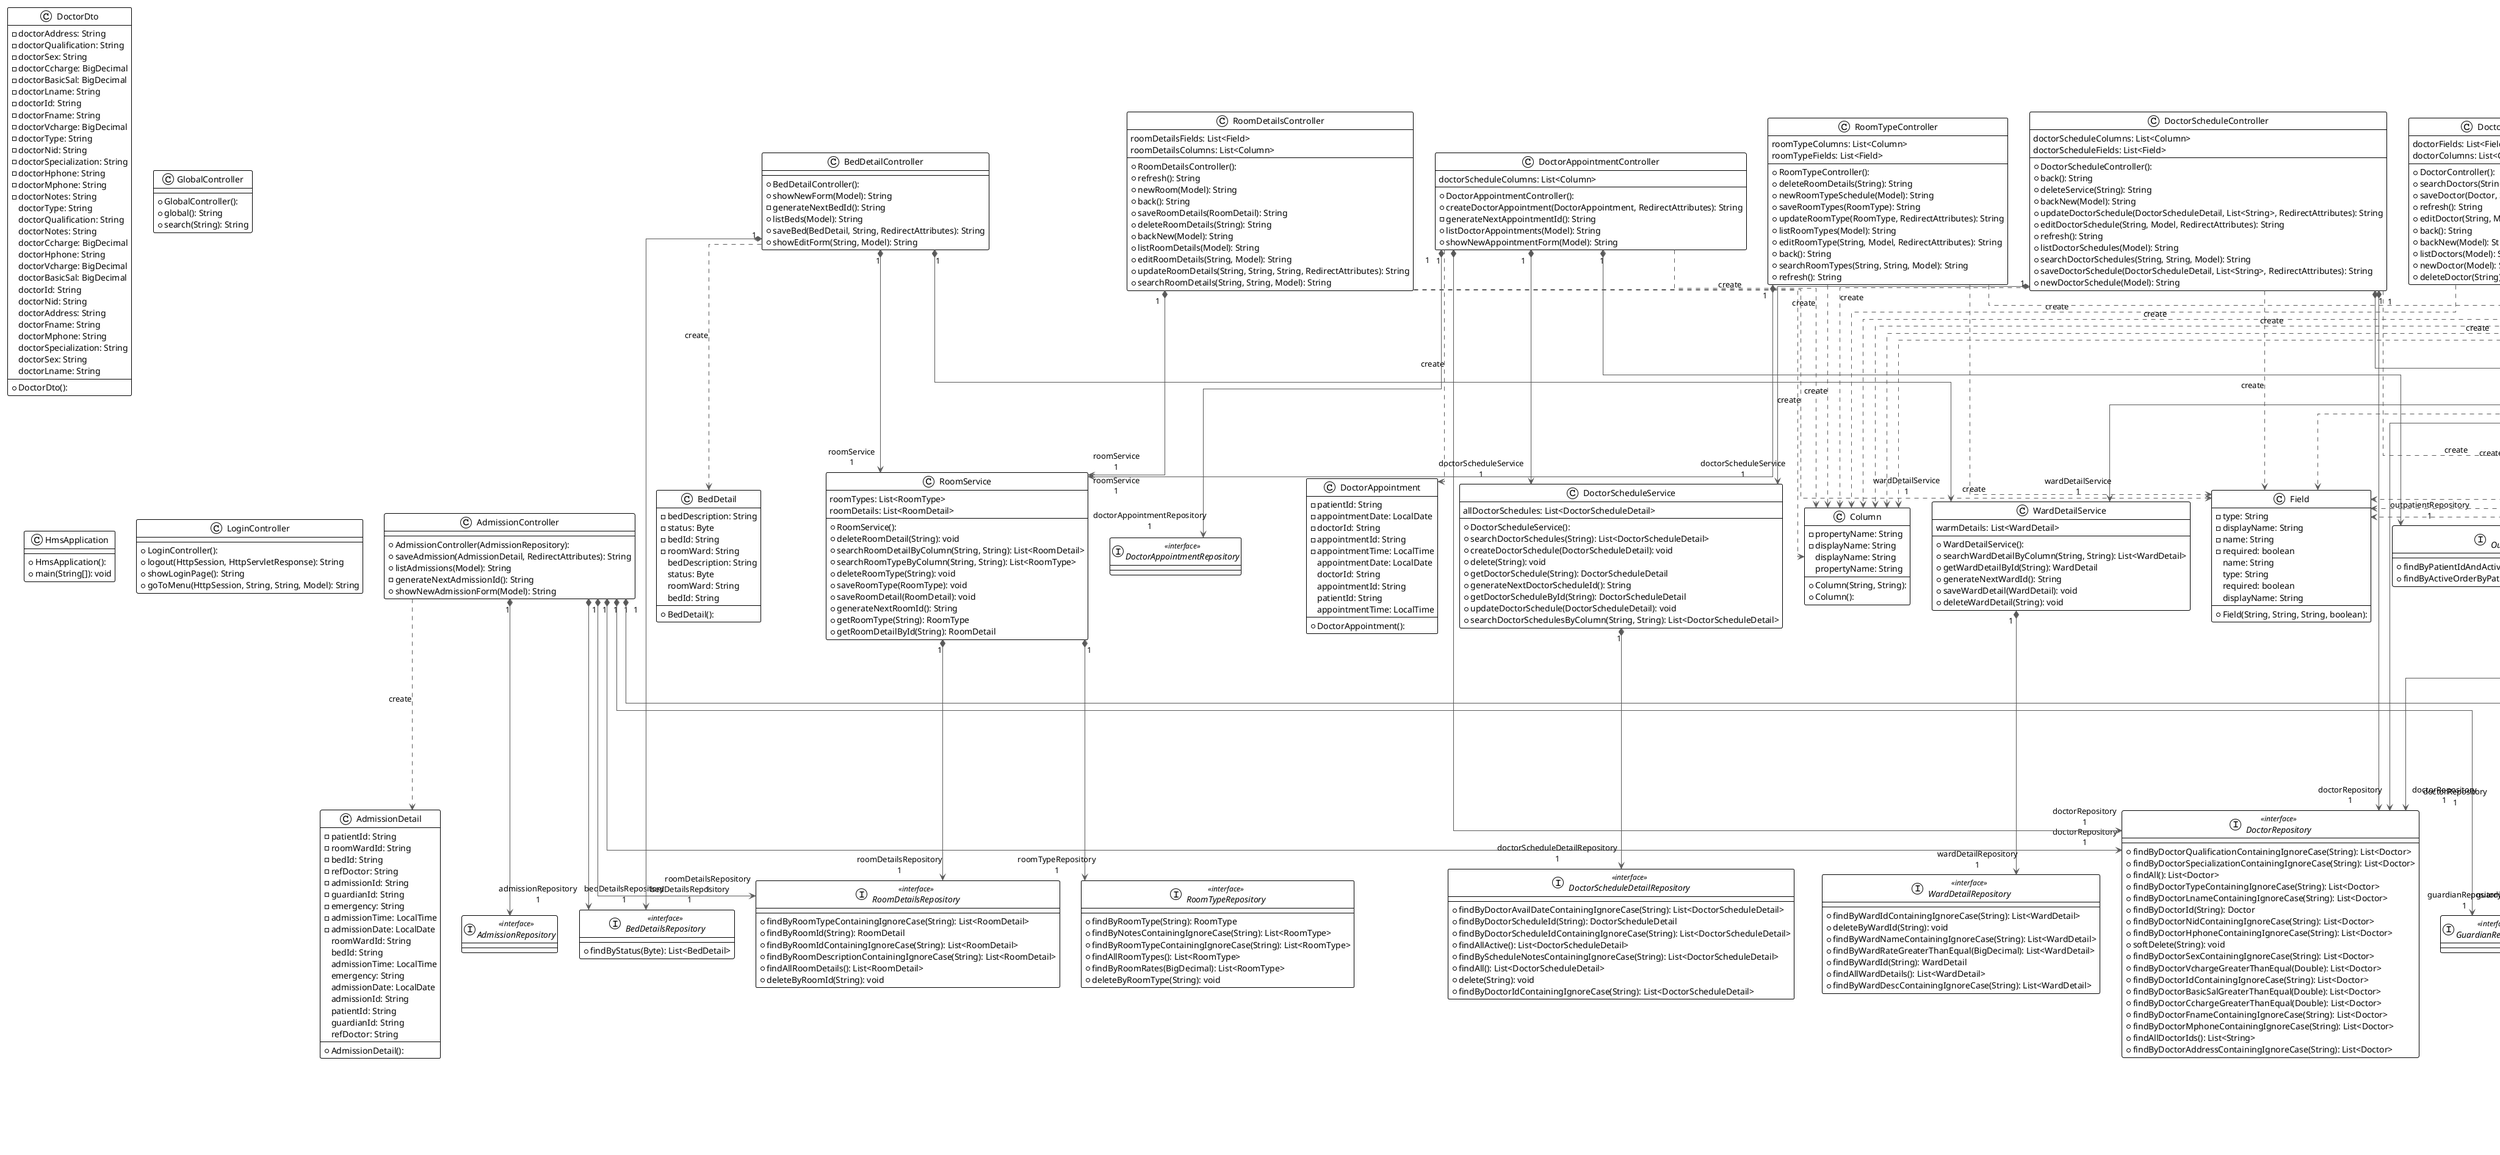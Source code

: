 @startuml

!theme plain
top to bottom direction
skinparam linetype ortho

class AdmissionController {
  + AdmissionController(AdmissionRepository): 
  + saveAdmission(AdmissionDetail, RedirectAttributes): String
  + listAdmissions(Model): String
  - generateNextAdmissionId(): String
  + showNewAdmissionForm(Model): String
}
class AdmissionDetail {
  + AdmissionDetail(): 
  - patientId: String
  - roomWardId: String
  - bedId: String
  - refDoctor: String
  - admissionId: String
  - guardianId: String
  - emergency: String
  - admissionTime: LocalTime
  - admissionDate: LocalDate
   roomWardId: String
   bedId: String
   admissionTime: LocalTime
   emergency: String
   admissionDate: LocalDate
   admissionId: String
   patientId: String
   guardianId: String
   refDoctor: String
}
interface AdmissionRepository << interface >>
class BedDetail {
  + BedDetail(): 
  - bedDescription: String
  - status: Byte
  - bedId: String
  - roomWard: String
   bedDescription: String
   status: Byte
   roomWard: String
   bedId: String
}
class BedDetailController {
  + BedDetailController(): 
  + showNewForm(Model): String
  - generateNextBedId(): String
  + listBeds(Model): String
  + saveBed(BedDetail, String, RedirectAttributes): String
  + showEditForm(String, Model): String
}
interface BedDetailsRepository << interface >> {
  + findByStatus(Byte): List<BedDetail>
}
class Column {
  + Column(String, String): 
  + Column(): 
  - propertyName: String
  - displayName: String
   displayName: String
   propertyName: String
}
class Doctor {
  + Doctor(): 
  - schedules: List<DoctorScheduleDetail>
  - doctorFname: String
  - doctorCcharge: BigDecimal
  - doctorNid: String
  - doctorSex: String
  - doctorHphone: String
  - doctorId: String
  - doctorType: String
  - doctorLname: String
  - status: Integer
  - doctorQualification: String
  - doctorNotes: String
  - doctorBasicSal: BigDecimal
  - doctorAddress: String
  - doctorMphone: String
  - doctorSpecialization: String
  - doctorVcharge: BigDecimal
   doctorType: String
   doctorQualification: String
   doctorNotes: String
   doctorCcharge: BigDecimal
   doctorHphone: String
   doctorVcharge: BigDecimal
   doctorBasicSal: BigDecimal
   schedules: List<DoctorScheduleDetail>
   doctorId: String
   doctorNid: String
   doctorAddress: String
   doctorFname: String
   status: Integer
   doctorMphone: String
   doctorSpecialization: String
   doctorSex: String
   doctorLname: String
}
class DoctorAppointment {
  + DoctorAppointment(): 
  - patientId: String
  - appointmentDate: LocalDate
  - doctorId: String
  - appointmentId: String
  - appointmentTime: LocalTime
   appointmentDate: LocalDate
   doctorId: String
   appointmentId: String
   patientId: String
   appointmentTime: LocalTime
}
class DoctorAppointmentController {
  + DoctorAppointmentController(): 
  + createDoctorAppointment(DoctorAppointment, RedirectAttributes): String
  - generateNextAppointmentId(): String
  + listDoctorAppointments(Model): String
  + showNewAppointmentForm(Model): String
   doctorScheduleColumns: List<Column>
}
interface DoctorAppointmentRepository << interface >>
class DoctorController {
  + DoctorController(): 
  + searchDoctors(String, String, Model): String
  + saveDoctor(Doctor, String): String
  + refresh(): String
  + editDoctor(String, Model): String
  + back(): String
  + backNew(Model): String
  + listDoctors(Model): String
  + newDoctor(Model): String
  + deleteDoctor(String): String
   doctorFields: List<Field>
   doctorColumns: List<Column>
}
class DoctorDto {
  + DoctorDto(): 
  - doctorAddress: String
  - doctorQualification: String
  - doctorSex: String
  - doctorCcharge: BigDecimal
  - doctorBasicSal: BigDecimal
  - doctorLname: String
  - doctorId: String
  - doctorFname: String
  - doctorVcharge: BigDecimal
  - doctorType: String
  - doctorNid: String
  - doctorSpecialization: String
  - doctorHphone: String
  - doctorMphone: String
  - doctorNotes: String
   doctorType: String
   doctorQualification: String
   doctorNotes: String
   doctorCcharge: BigDecimal
   doctorHphone: String
   doctorVcharge: BigDecimal
   doctorBasicSal: BigDecimal
   doctorId: String
   doctorNid: String
   doctorAddress: String
   doctorFname: String
   doctorMphone: String
   doctorSpecialization: String
   doctorSex: String
   doctorLname: String
}
interface DoctorRepository << interface >> {
  + findByDoctorQualificationContainingIgnoreCase(String): List<Doctor>
  + findByDoctorSpecializationContainingIgnoreCase(String): List<Doctor>
  + findAll(): List<Doctor>
  + findByDoctorTypeContainingIgnoreCase(String): List<Doctor>
  + findByDoctorLnameContainingIgnoreCase(String): List<Doctor>
  + findByDoctorId(String): Doctor
  + findByDoctorNidContainingIgnoreCase(String): List<Doctor>
  + findByDoctorHphoneContainingIgnoreCase(String): List<Doctor>
  + softDelete(String): void
  + findByDoctorSexContainingIgnoreCase(String): List<Doctor>
  + findByDoctorVchargeGreaterThanEqual(Double): List<Doctor>
  + findByDoctorIdContainingIgnoreCase(String): List<Doctor>
  + findByDoctorBasicSalGreaterThanEqual(Double): List<Doctor>
  + findByDoctorCchargeGreaterThanEqual(Double): List<Doctor>
  + findByDoctorFnameContainingIgnoreCase(String): List<Doctor>
  + findByDoctorMphoneContainingIgnoreCase(String): List<Doctor>
  + findAllDoctorIds(): List<String>
  + findByDoctorAddressContainingIgnoreCase(String): List<Doctor>
}
class DoctorScheduleController {
  + DoctorScheduleController(): 
  + back(): String
  + deleteService(String): String
  + backNew(Model): String
  + updateDoctorSchedule(DoctorScheduleDetail, List<String>, RedirectAttributes): String
  + editDoctorSchedule(String, Model, RedirectAttributes): String
  + refresh(): String
  + listDoctorSchedules(Model): String
  + searchDoctorSchedules(String, String, Model): String
  + saveDoctorSchedule(DoctorScheduleDetail, List<String>, RedirectAttributes): String
  + newDoctorSchedule(Model): String
   doctorScheduleColumns: List<Column>
   doctorScheduleFields: List<Field>
}
class DoctorScheduleDetail {
  + DoctorScheduleDetail(): 
  - doctorScheduleId: String
  - doctorId: String
  - scheduleNotes: String
  - doctorAvailDate: String
  - doctorIn: LocalTime
  - doctorOut: LocalTime
  - status: Integer
  - doctor: Doctor
  + toString(): String
   doctorScheduleId: String
   doctorAvailDate: String
   doctorIn: LocalTime
   scheduleNotes: String
   doctorId: String
   status: Integer
   doctor: Doctor
   doctorOut: LocalTime
}
interface DoctorScheduleDetailRepository << interface >> {
  + findByDoctorAvailDateContainingIgnoreCase(String): List<DoctorScheduleDetail>
  + findByDoctorScheduleId(String): DoctorScheduleDetail
  + findByDoctorScheduleIdContainingIgnoreCase(String): List<DoctorScheduleDetail>
  + findAllActive(): List<DoctorScheduleDetail>
  + findByScheduleNotesContainingIgnoreCase(String): List<DoctorScheduleDetail>
  + findAll(): List<DoctorScheduleDetail>
  + delete(String): void
  + findByDoctorIdContainingIgnoreCase(String): List<DoctorScheduleDetail>
}
class DoctorScheduleService {
  + DoctorScheduleService(): 
  + searchDoctorSchedules(String): List<DoctorScheduleDetail>
  + createDoctorSchedule(DoctorScheduleDetail): void
  + delete(String): void
  + getDoctorSchedule(String): DoctorScheduleDetail
  + generateNextDoctorScheduleId(): String
  + getDoctorScheduleById(String): DoctorScheduleDetail
  + updateDoctorSchedule(DoctorScheduleDetail): void
  + searchDoctorSchedulesByColumn(String, String): List<DoctorScheduleDetail>
   allDoctorSchedules: List<DoctorScheduleDetail>
}
class DoctorService {
  + DoctorService(): 
  + delete(String): void
  + searchDoctors(String): List<Doctor>
  + searchDoctorsByColumn(String, String): List<Doctor>
  + saveDoctor(Doctor): void
  + generateNextDoctorId(): String
  + getDoctorById(String): Doctor
  + deleteDoctor(String): void
  + getDoctor(String): Doctor
   allDoctorsId: List<String>
   allDoctors: List<Doctor>
}
class Field {
  + Field(String, String, String, boolean): 
  - type: String
  - displayName: String
  - name: String
  - required: boolean
   name: String
   type: String
   required: boolean
   displayName: String
}
class GlobalController {
  + GlobalController(): 
  + global(): String
  + search(String): String
}
class GuardianController {
  + GuardianController(GuardianRepositorty): 
  + showNewGuardianForm(Model): String
  + saveGuardian(GuardianDetail): String
  + deleteGuardian(String): String
  + listGuardians(Model): String
  - generateNextGuardianId(): String
}
class GuardianDetail {
  + GuardianDetail(): 
  - guardianLname: String
  - guardianNic: String
  - guardianId: String
  - guardianFname: String
  - guardianOccupation: String
  - guardianAddress: String
  - guardianPhone: Long
   guardianPhone: Long
   guardianAddress: String
   guardianLname: String
   guardianOccupation: String
   guardianNic: String
   guardianId: String
   guardianFname: String
}
interface GuardianRepositorty << interface >>
class HmsApplication {
  + HmsApplication(): 
  + main(String[]): void
}
class Inpatient {
  + Inpatient(): 
  - patientWeight: BigDecimal
  - patientSex: String
  - patientId: String
  - patientLname: String
  - patientAddress: String
  - patientNotes: String
  - patientHeight: BigDecimal
  - patientMphone: String
  - patientFname: String
  - patientBloodGroup: String
  - admissionDate: Instant
  - patientDob: LocalDate
  - status: Byte
  - patientNid: String
  - patientHphone: String
   patientNid: String
   patientMphone: String
   patientLname: String
   patientFname: String
   patientDob: LocalDate
   patientWeight: BigDecimal
   patientBloodGroup: String
   patientNotes: String
   patientId: String
   patientHphone: String
   patientHeight: BigDecimal
   admissionDate: Instant
   status: Byte
   patientAddress: String
   patientSex: String
}
class InpatientController {
  + InpatientController(): 
  + saveInpatient(Inpatient): String
  + softDeleteInpatient(String): String
  + showNewInpatientForm(Model): String
  + backToMenu(): String
  - generateNextInpatientId(): String
  + listInpatients(Model): String
  + showEditForm(String, Model): String
}
interface InpatientRepository << interface >> {
  + findByStatusOrderByPatientIdAsc(Byte): List<Inpatient>
  + findByPatientIdAndStatus(String, Byte): Optional<Inpatient>
}
class LoginController {
  + LoginController(): 
  + logout(HttpSession, HttpServletResponse): String
  + showLoginPage(): String
  + goToMenu(HttpSession, String, String, Model): String
}
class MedicineCategory {
  + MedicineCategory(): 
  - categoryName: String
  - categoryDesc: String
  - categoryId: String
  - medicineDetails: Set<MedicineDetail>
   categoryId: String
   categoryDesc: String
   categoryName: String
   medicineDetails: Set<MedicineDetail>
}
class MedicineCategoryController {
  + MedicineCategoryController(): 
  + backToMenu(): String
  + showEditForm(String, Model): String
  + saveMedicineCategory(MedicineCategory): String
  + showNewMedicineCategoryForm(Model): String
  + deleteMedicineCategory(String): String
  + listMedicineCategories(Model): String
  - generateNextMedicineCategoryId(): String
}
interface MedicineCategoryRepository << interface >>
class MedicineDetail {
  + MedicineDetail(): 
  - productId: String
  - medicineCategory: MedicineCategory
  - unitsInStock: Long
  - unitPrice: BigDecimal
  - reorderLevel: Long
  - productName: String
   productId: String
   unitsInStock: Long
   reorderLevel: Long
   productName: String
   unitPrice: BigDecimal
   medicineCategory: MedicineCategory
}
class MedicineDetailController {
  + MedicineDetailController(): 
  + showNewMedicineDetailForm(Model): String
  - generateNextMedicineId(): String
  + listMedicineDetails(Model): String
  + saveMedicineDetail(MedicineDetail, String): String
  + backToMenu(): String
}
interface MedicineDetailRepository << interface >>
class Outpatient {
  + Outpatient(): 
  - patientId: String
  - lastName: String
  - status: String
  - telephone: String
  - active: Byte
  - gender: String
  - address: String
  - firstName: String
  - notes: String
   notes: String
   lastName: String
   gender: String
   active: Byte
   status: String
   firstName: String
   address: String
   patientId: String
   telephone: String
}
class OutpatientController {
  + OutpatientController(): 
  + generateNextOutPatientId(): String
  + listOutpatients(Model): String
  + showEditForm(String, Model): String
  + backToMenu(): String
  + saveOutpatient(Outpatient): String
  + showNewOutpatientForm(Model): String
  + softDeleteOutpatient(String): String
}
interface OutpatientRepository << interface >> {
  + findByPatientIdAndActive(String, Byte): Optional<Outpatient>
  + findByActiveOrderByPatientIdAsc(Byte): List<Outpatient>
}
class RoomDetail {
  + RoomDetail(): 
  - roomDescription: String
  - roomType: String
  - roomTypeEntity: RoomType
  - roomId: String
  - status: Byte
   roomId: String
   status: Byte
   roomDescription: String
   roomTypeEntity: RoomType
   roomType: String
}
class RoomDetailsController {
  + RoomDetailsController(): 
  + refresh(): String
  + newRoom(Model): String
  + back(): String
  + saveRoomDetails(RoomDetail): String
  + deleteRoomDetails(String): String
  + backNew(Model): String
  + listRoomDetails(Model): String
  + editRoomDetails(String, Model): String
  + updateRoomDetails(String, String, String, RedirectAttributes): String
  + searchRoomDetails(String, String, Model): String
   roomDetailsFields: List<Field>
   roomDetailsColumns: List<Column>
}
interface RoomDetailsRepository << interface >> {
  + findByRoomTypeContainingIgnoreCase(String): List<RoomDetail>
  + findByRoomId(String): RoomDetail
  + findByRoomIdContainingIgnoreCase(String): List<RoomDetail>
  + findByRoomDescriptionContainingIgnoreCase(String): List<RoomDetail>
  + findAllRoomDetails(): List<RoomDetail>
  + deleteByRoomId(String): void
}
class RoomService {
  + RoomService(): 
  + deleteRoomDetail(String): void
  + searchRoomDetailByColumn(String, String): List<RoomDetail>
  + searchRoomTypeByColumn(String, String): List<RoomType>
  + deleteRoomType(String): void
  + saveRoomType(RoomType): void
  + saveRoomDetail(RoomDetail): void
  + generateNextRoomId(): String
  + getRoomType(String): RoomType
  + getRoomDetailById(String): RoomDetail
   roomTypes: List<RoomType>
   roomDetails: List<RoomDetail>
}
class RoomType {
  + RoomType(): 
  - notes: String
  - roomRates: BigDecimal
  - status: Byte
  - roomType: String
  - roomDetails: List<RoomDetail>
   notes: String
   status: Byte
   roomDetails: List<RoomDetail>
   roomRates: BigDecimal
   roomType: String
}
class RoomTypeController {
  + RoomTypeController(): 
  + deleteRoomDetails(String): String
  + newRoomTypeSchedule(Model): String
  + saveRoomTypes(RoomType): String
  + updateRoomType(RoomType, RedirectAttributes): String
  + listRoomTypes(Model): String
  + editRoomType(String, Model, RedirectAttributes): String
  + back(): String
  + searchRoomTypes(String, String, Model): String
  + refresh(): String
   roomTypeColumns: List<Column>
   roomTypeFields: List<Field>
}
interface RoomTypeRepository << interface >> {
  + findByRoomType(String): RoomType
  + findByNotesContainingIgnoreCase(String): List<RoomType>
  + findByRoomTypeContainingIgnoreCase(String): List<RoomType>
  + findAllRoomTypes(): List<RoomType>
  + findByRoomRates(BigDecimal): List<RoomType>
  + deleteByRoomType(String): void
}
class ServiceAppointment {
  + ServiceAppointment(): 
  - appointmentId: String
  - appointmentTime: LocalTime
  - hospitalServiceId: String
  - appointmentDate: LocalDate
  - patientId: String
   appointmentDate: LocalDate
   appointmentId: String
   hospitalServiceId: String
   patientId: String
   appointmentTime: LocalTime
}
class ServiceAppointmentController {
  + ServiceAppointmentController(): 
  + createDoctorAppointment(ServiceAppointment, RedirectAttributes): String
  + listServiceAppointments(Model): String
  + showNewAppointmentForm(Model): String
  - generateNextAppointmentId(): String
  + deleteAppointment(String, Model, RedirectAttributes): String
   serviceScheduleColumns: List<Column>
}
interface ServiceAppointmentRepository << interface >>
class ServiceController {
  + ServiceController(): 
  + newService(Model): String
  + back(): String
  + editService(String, Model): String
  + searchServices(String, String, Model): String
  + backNew(Model): String
  + listServices(Model): String
  + deleteService(String): String
  + refresh(): String
  + saveService(Services, String): String
   serviceColumns: List<Column>
   serviceFields: List<Field>
}
interface ServiceRepository << interface >> {
  + softDelete(String): void
  + findAll(): List<Services>
  + findByChannelServiceIdContainingIgnoreCase(String): List<Services>
  + findByServiceNotesContainingIgnoreCase(String): List<Services>
  + findByDurationOfServiceGreaterThanEqual(Double): List<Services>
  + findByChannelServiceId(String): Services
  + findByChargeForServiceGreaterThanEqual(Double): List<Services>
  + findByChannelServiceContainingIgnoreCase(String): List<Services>
  + findByChannelServiceIdContainingIgnoreCaseOrChannelServiceContainingIgnoreCaseOrServiceNotesContainingIgnoreCase(String, String, String): List<Services>
}
class ServiceScheduleController {
  + ServiceScheduleController(): 
  + newServiceSchedule(Model): String
  + updateServiceSchedule(ServiceScheduleDetail, List<String>, RedirectAttributes): String
  + deleteService(String): String
  + searchDoctorSchedules(String, String, Model): String
  + listServiceSchedules(Model): String
  + refresh(): String
  + backNew(Model): String
  + back(): String
  + saveServiceSchedule(ServiceScheduleDetail, List<String>, RedirectAttributes): String
  + editServiceSchedule(String, Model, RedirectAttributes): String
   serviceScheduleColumns: List<Column>
   serviceScheduleFields: List<Field>
}
class ServiceScheduleDetail {
  + ServiceScheduleDetail(): 
  - scheduleNotes: String
  - status: Integer
  - serviceId: String
  - service: Services
  - serviceScheduleId: String
  - serviceEnds: LocalTime
  - serviceAvailDate: String
  - serviceStarts: LocalTime
   serviceAvailDate: String
   scheduleNotes: String
   serviceStarts: LocalTime
   status: Integer
   serviceScheduleId: String
   serviceEnds: LocalTime
   service: Services
   serviceId: String
}
interface ServiceScheduleDetailRepository << interface >> {
  + findByServiceAvailDateContainingIgnoreCase(String): List<ServiceScheduleDetail>
  + delete(String): void
  + findByServiceScheduleIdContainingIgnoreCase(String): List<ServiceScheduleDetail>
  + findAllActive(): List<ServiceScheduleDetail>
  + findByServiceIdContainingIgnoreCase(String): List<ServiceScheduleDetail>
  + findAll(): List<ServiceScheduleDetail>
  + findByServiceScheduleId(String): ServiceScheduleDetail
  + findByScheduleNotesContainingIgnoreCase(String): List<ServiceScheduleDetail>
}
class ServiceScheduleService {
  + ServiceScheduleService(): 
  + generateNextServiceScheduleId(): String
  + delete(String): void
  + getServiceSchedule(String): ServiceScheduleDetail
  + getServiceScheduleById(String): Optional<ServiceScheduleDetail>
  + updateServiceSchedule(ServiceScheduleDetail): void
  + searchServiceSchedules(String): List<ServiceScheduleDetail>
  + searchServiceSchedulesByColumn(String, String): List<ServiceScheduleDetail>
  + createServiceSchedule(ServiceScheduleDetail): void
   allServiceSchedules: List<ServiceScheduleDetail>
}
class Services {
  + Services(): 
  - chargeForService: BigDecimal
  - serviceNotes: String
  - channelServiceId: String
  - durationOfService: BigDecimal
  - channelService: String
  - status: Integer
  - schedules: List<ServiceScheduleDetail>
   chargeForService: BigDecimal
   serviceNotes: String
   schedules: List<ServiceScheduleDetail>
   status: Integer
   channelService: String
   durationOfService: BigDecimal
   channelServiceId: String
   serviceId: String
}
class ServicesService {
  + ServicesService(): 
  + searchServices(String): List<Services>
  + delete(String): void
  + saveService(Services): Services
  + deleteService(String): void
  + searchServicesByColumn(String, String): List<Services>
  + generateNextServiceId(): String
  + getServiceById(String): Services
   allServices: List<Services>
}
class WardController {
  + WardController(): 
  + newWardDetail(Model): String
  + editWardDetail(String, Model): String
  + saveWardDetails(WardDetail): String
  + deleteWardDetails(String): String
  + listWardDetails(Model): String
  + refresh(): String
  + searchWardDetails(String, String, Model): String
  + back(): String
  + backNew(Model): String
   wardDetailColumns: List<Column>
   wardDetailFields: List<Field>
}
class WardDetail {
  + WardDetail(): 
  - wardId: String
  - wardName: String
  - wardDesc: String
  - wardRate: BigDecimal
  - status: Byte
   wardRate: BigDecimal
   wardId: String
   wardDesc: String
   status: Byte
   wardName: String
}
interface WardDetailRepository << interface >> {
  + findByWardIdContainingIgnoreCase(String): List<WardDetail>
  + deleteByWardId(String): void
  + findByWardNameContainingIgnoreCase(String): List<WardDetail>
  + findByWardRateGreaterThanEqual(BigDecimal): List<WardDetail>
  + findByWardId(String): WardDetail
  + findAllWardDetails(): List<WardDetail>
  + findByWardDescContainingIgnoreCase(String): List<WardDetail>
}
class WardDetailService {
  + WardDetailService(): 
  + searchWardDetailByColumn(String, String): List<WardDetail>
  + getWardDetailById(String): WardDetail
  + generateNextWardId(): String
  + saveWardDetail(WardDetail): void
  + deleteWardDetail(String): void
   warmDetails: List<WardDetail>
}

AdmissionController              -[#595959,dashed]->  AdmissionDetail                 : "«create»"
AdmissionController             "1" *-[#595959,plain]-> "admissionRepository\n1" AdmissionRepository             
AdmissionController             "1" *-[#595959,plain]-> "bedDetailsRepository\n1" BedDetailsRepository            
AdmissionController             "1" *-[#595959,plain]-> "doctorRepository\n1" DoctorRepository                
AdmissionController             "1" *-[#595959,plain]-> "guardianRepository\n1" GuardianRepositorty             
AdmissionController             "1" *-[#595959,plain]-> "inpatientRepository\n1" InpatientRepository             
AdmissionController             "1" *-[#595959,plain]-> "roomDetailsRepository\n1" RoomDetailsRepository           
BedDetailController              -[#595959,dashed]->  BedDetail                       : "«create»"
BedDetailController             "1" *-[#595959,plain]-> "bedDetailsRepository\n1" BedDetailsRepository            
BedDetailController             "1" *-[#595959,plain]-> "roomService\n1" RoomService                     
BedDetailController             "1" *-[#595959,plain]-> "wardDetailService\n1" WardDetailService               
Doctor                          "1" *-[#595959,plain]-> "schedules\n*" DoctorScheduleDetail            
DoctorAppointmentController      -[#595959,dashed]->  Column                          : "«create»"
DoctorAppointmentController      -[#595959,dashed]->  DoctorAppointment               : "«create»"
DoctorAppointmentController     "1" *-[#595959,plain]-> "doctorAppointmentRepository\n1" DoctorAppointmentRepository     
DoctorAppointmentController     "1" *-[#595959,plain]-> "doctorRepository\n1" DoctorRepository                
DoctorAppointmentController     "1" *-[#595959,plain]-> "doctorScheduleService\n1" DoctorScheduleService           
DoctorAppointmentController     "1" *-[#595959,plain]-> "outpatientRepository\n1" OutpatientRepository            
DoctorController                 -[#595959,dashed]->  Column                          : "«create»"
DoctorController                "1" *-[#595959,plain]-> "doctorService\n1" DoctorService                   
DoctorController                 -[#595959,dashed]->  Field                           : "«create»"
DoctorScheduleController         -[#595959,dashed]->  Column                          : "«create»"
DoctorScheduleController        "1" *-[#595959,plain]-> "doctorRepository\n1" DoctorRepository                
DoctorScheduleController         -[#595959,dashed]->  DoctorScheduleDetail            : "«create»"
DoctorScheduleController        "1" *-[#595959,plain]-> "doctorScheduleService\n1" DoctorScheduleService           
DoctorScheduleController        "1" *-[#595959,plain]-> "doctorService\n1" DoctorService                   
DoctorScheduleController         -[#595959,dashed]->  Field                           : "«create»"
DoctorScheduleDetail            "1" *-[#595959,plain]-> "doctor\n1" Doctor                          
DoctorScheduleService           "1" *-[#595959,plain]-> "doctorScheduleDetailRepository\n1" DoctorScheduleDetailRepository  
DoctorService                   "1" *-[#595959,plain]-> "doctorRepository\n1" DoctorRepository                
GuardianController               -[#595959,dashed]->  GuardianDetail                  : "«create»"
GuardianController              "1" *-[#595959,plain]-> "guardianRepository\n1" GuardianRepositorty             
InpatientController              -[#595959,dashed]->  Inpatient                       : "«create»"
InpatientController             "1" *-[#595959,plain]-> "inpatientRepository\n1" InpatientRepository             
MedicineCategory                "1" *-[#595959,plain]-> "medicineDetails\n*" MedicineDetail                  
MedicineCategoryController       -[#595959,dashed]->  MedicineCategory                : "«create»"
MedicineCategoryController      "1" *-[#595959,plain]-> "medicineCategoryRepository\n1" MedicineCategoryRepository      
MedicineDetail                  "1" *-[#595959,plain]-> "medicineCategory\n1" MedicineCategory                
MedicineDetailController        "1" *-[#595959,plain]-> "medicineCategoryRepository\n1" MedicineCategoryRepository      
MedicineDetailController         -[#595959,dashed]->  MedicineDetail                  : "«create»"
MedicineDetailController        "1" *-[#595959,plain]-> "medicineDetailRepository\n1" MedicineDetailRepository        
OutpatientController             -[#595959,dashed]->  Outpatient                      : "«create»"
OutpatientController            "1" *-[#595959,plain]-> "outpatientRepository\n1" OutpatientRepository            
RoomDetail                      "1" *-[#595959,plain]-> "roomTypeEntity\n1" RoomType                        
RoomDetailsController            -[#595959,dashed]->  Column                          : "«create»"
RoomDetailsController            -[#595959,dashed]->  Field                           : "«create»"
RoomDetailsController           "1" *-[#595959,plain]-> "roomService\n1" RoomService                     
RoomService                     "1" *-[#595959,plain]-> "roomDetailsRepository\n1" RoomDetailsRepository           
RoomService                     "1" *-[#595959,plain]-> "roomTypeRepository\n1" RoomTypeRepository              
RoomType                        "1" *-[#595959,plain]-> "roomDetails\n*" RoomDetail                      
RoomTypeController               -[#595959,dashed]->  Column                          : "«create»"
RoomTypeController               -[#595959,dashed]->  Field                           : "«create»"
RoomTypeController              "1" *-[#595959,plain]-> "roomService\n1" RoomService                     
RoomTypeController               -[#595959,dashed]->  RoomType                        : "«create»"
ServiceAppointmentController     -[#595959,dashed]->  Column                          : "«create»"
ServiceAppointmentController    "1" *-[#595959,plain]-> "doctorRepository\n1" DoctorRepository                
ServiceAppointmentController    "1" *-[#595959,plain]-> "outpatientRepository\n1" OutpatientRepository            
ServiceAppointmentController     -[#595959,dashed]->  ServiceAppointment              : "«create»"
ServiceAppointmentController    "1" *-[#595959,plain]-> "serviceAppointmentRepository\n1" ServiceAppointmentRepository    
ServiceAppointmentController    "1" *-[#595959,plain]-> "serviceRepository\n1" ServiceRepository               
ServiceAppointmentController    "1" *-[#595959,plain]-> "serviceScheduleService\n1" ServiceScheduleService          
ServiceController                -[#595959,dashed]->  Column                          : "«create»"
ServiceController                -[#595959,dashed]->  Field                           : "«create»"
ServiceController               "1" *-[#595959,plain]-> "servicesService\n1" ServicesService                 
ServiceScheduleController        -[#595959,dashed]->  Column                          : "«create»"
ServiceScheduleController        -[#595959,dashed]->  Field                           : "«create»"
ServiceScheduleController        -[#595959,dashed]->  ServiceScheduleDetail           : "«create»"
ServiceScheduleController       "1" *-[#595959,plain]-> "serviceScheduleService\n1" ServiceScheduleService          
ServiceScheduleController       "1" *-[#595959,plain]-> "servicesService\n1" ServicesService                 
ServiceScheduleDetail           "1" *-[#595959,plain]-> "service\n1" Services                        
ServiceScheduleService          "1" *-[#595959,plain]-> "serviceScheduleDetailRepository\n1" ServiceScheduleDetailRepository 
Services                        "1" *-[#595959,plain]-> "schedules\n*" ServiceScheduleDetail           
ServicesService                 "1" *-[#595959,plain]-> "serviceRepository\n1" ServiceRepository               
WardController                   -[#595959,dashed]->  Column                          : "«create»"
WardController                   -[#595959,dashed]->  Field                           : "«create»"
WardController                   -[#595959,dashed]->  WardDetail                      : "«create»"
WardController                  "1" *-[#595959,plain]-> "wardDetailService\n1" WardDetailService               
WardDetailService               "1" *-[#595959,plain]-> "wardDetailRepository\n1" WardDetailRepository            
@enduml
